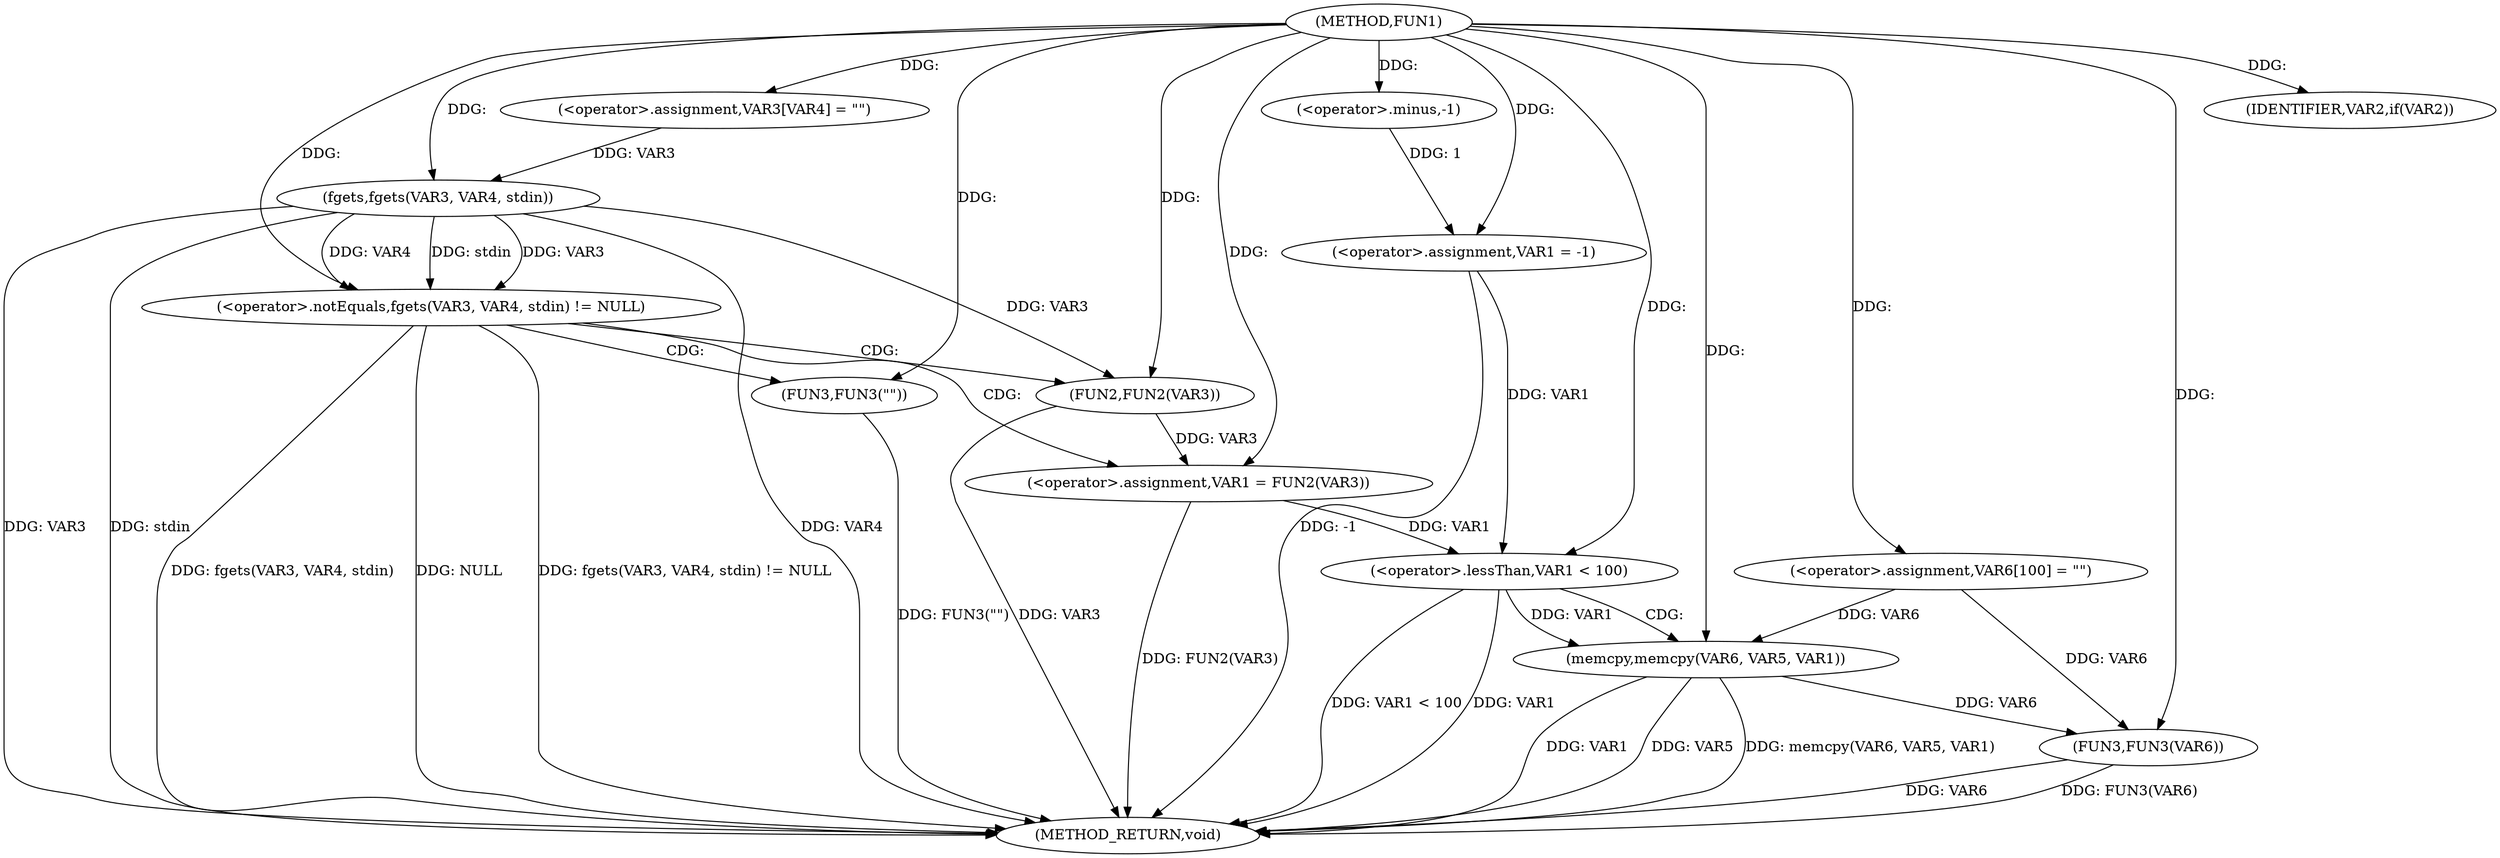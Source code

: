 digraph FUN1 {  
"1000100" [label = "(METHOD,FUN1)" ]
"1000148" [label = "(METHOD_RETURN,void)" ]
"1000103" [label = "(<operator>.assignment,VAR1 = -1)" ]
"1000105" [label = "(<operator>.minus,-1)" ]
"1000108" [label = "(IDENTIFIER,VAR2,if(VAR2))" ]
"1000112" [label = "(<operator>.assignment,VAR3[VAR4] = \"\")" ]
"1000116" [label = "(<operator>.notEquals,fgets(VAR3, VAR4, stdin) != NULL)" ]
"1000117" [label = "(fgets,fgets(VAR3, VAR4, stdin))" ]
"1000123" [label = "(<operator>.assignment,VAR1 = FUN2(VAR3))" ]
"1000125" [label = "(FUN2,FUN2(VAR3))" ]
"1000129" [label = "(FUN3,FUN3(\"\"))" ]
"1000134" [label = "(<operator>.assignment,VAR6[100] = \"\")" ]
"1000138" [label = "(<operator>.lessThan,VAR1 < 100)" ]
"1000142" [label = "(memcpy,memcpy(VAR6, VAR5, VAR1))" ]
"1000146" [label = "(FUN3,FUN3(VAR6))" ]
  "1000116" -> "1000148"  [ label = "DDG: fgets(VAR3, VAR4, stdin)"] 
  "1000125" -> "1000148"  [ label = "DDG: VAR3"] 
  "1000142" -> "1000148"  [ label = "DDG: memcpy(VAR6, VAR5, VAR1)"] 
  "1000123" -> "1000148"  [ label = "DDG: FUN2(VAR3)"] 
  "1000103" -> "1000148"  [ label = "DDG: -1"] 
  "1000116" -> "1000148"  [ label = "DDG: NULL"] 
  "1000117" -> "1000148"  [ label = "DDG: VAR3"] 
  "1000117" -> "1000148"  [ label = "DDG: stdin"] 
  "1000142" -> "1000148"  [ label = "DDG: VAR1"] 
  "1000138" -> "1000148"  [ label = "DDG: VAR1 < 100"] 
  "1000117" -> "1000148"  [ label = "DDG: VAR4"] 
  "1000146" -> "1000148"  [ label = "DDG: FUN3(VAR6)"] 
  "1000138" -> "1000148"  [ label = "DDG: VAR1"] 
  "1000129" -> "1000148"  [ label = "DDG: FUN3(\"\")"] 
  "1000142" -> "1000148"  [ label = "DDG: VAR5"] 
  "1000146" -> "1000148"  [ label = "DDG: VAR6"] 
  "1000116" -> "1000148"  [ label = "DDG: fgets(VAR3, VAR4, stdin) != NULL"] 
  "1000105" -> "1000103"  [ label = "DDG: 1"] 
  "1000100" -> "1000103"  [ label = "DDG: "] 
  "1000100" -> "1000105"  [ label = "DDG: "] 
  "1000100" -> "1000108"  [ label = "DDG: "] 
  "1000100" -> "1000112"  [ label = "DDG: "] 
  "1000117" -> "1000116"  [ label = "DDG: VAR3"] 
  "1000117" -> "1000116"  [ label = "DDG: VAR4"] 
  "1000117" -> "1000116"  [ label = "DDG: stdin"] 
  "1000112" -> "1000117"  [ label = "DDG: VAR3"] 
  "1000100" -> "1000117"  [ label = "DDG: "] 
  "1000100" -> "1000116"  [ label = "DDG: "] 
  "1000125" -> "1000123"  [ label = "DDG: VAR3"] 
  "1000100" -> "1000123"  [ label = "DDG: "] 
  "1000117" -> "1000125"  [ label = "DDG: VAR3"] 
  "1000100" -> "1000125"  [ label = "DDG: "] 
  "1000100" -> "1000129"  [ label = "DDG: "] 
  "1000100" -> "1000134"  [ label = "DDG: "] 
  "1000103" -> "1000138"  [ label = "DDG: VAR1"] 
  "1000123" -> "1000138"  [ label = "DDG: VAR1"] 
  "1000100" -> "1000138"  [ label = "DDG: "] 
  "1000134" -> "1000142"  [ label = "DDG: VAR6"] 
  "1000100" -> "1000142"  [ label = "DDG: "] 
  "1000138" -> "1000142"  [ label = "DDG: VAR1"] 
  "1000134" -> "1000146"  [ label = "DDG: VAR6"] 
  "1000142" -> "1000146"  [ label = "DDG: VAR6"] 
  "1000100" -> "1000146"  [ label = "DDG: "] 
  "1000116" -> "1000129"  [ label = "CDG: "] 
  "1000116" -> "1000123"  [ label = "CDG: "] 
  "1000116" -> "1000125"  [ label = "CDG: "] 
  "1000138" -> "1000142"  [ label = "CDG: "] 
}
